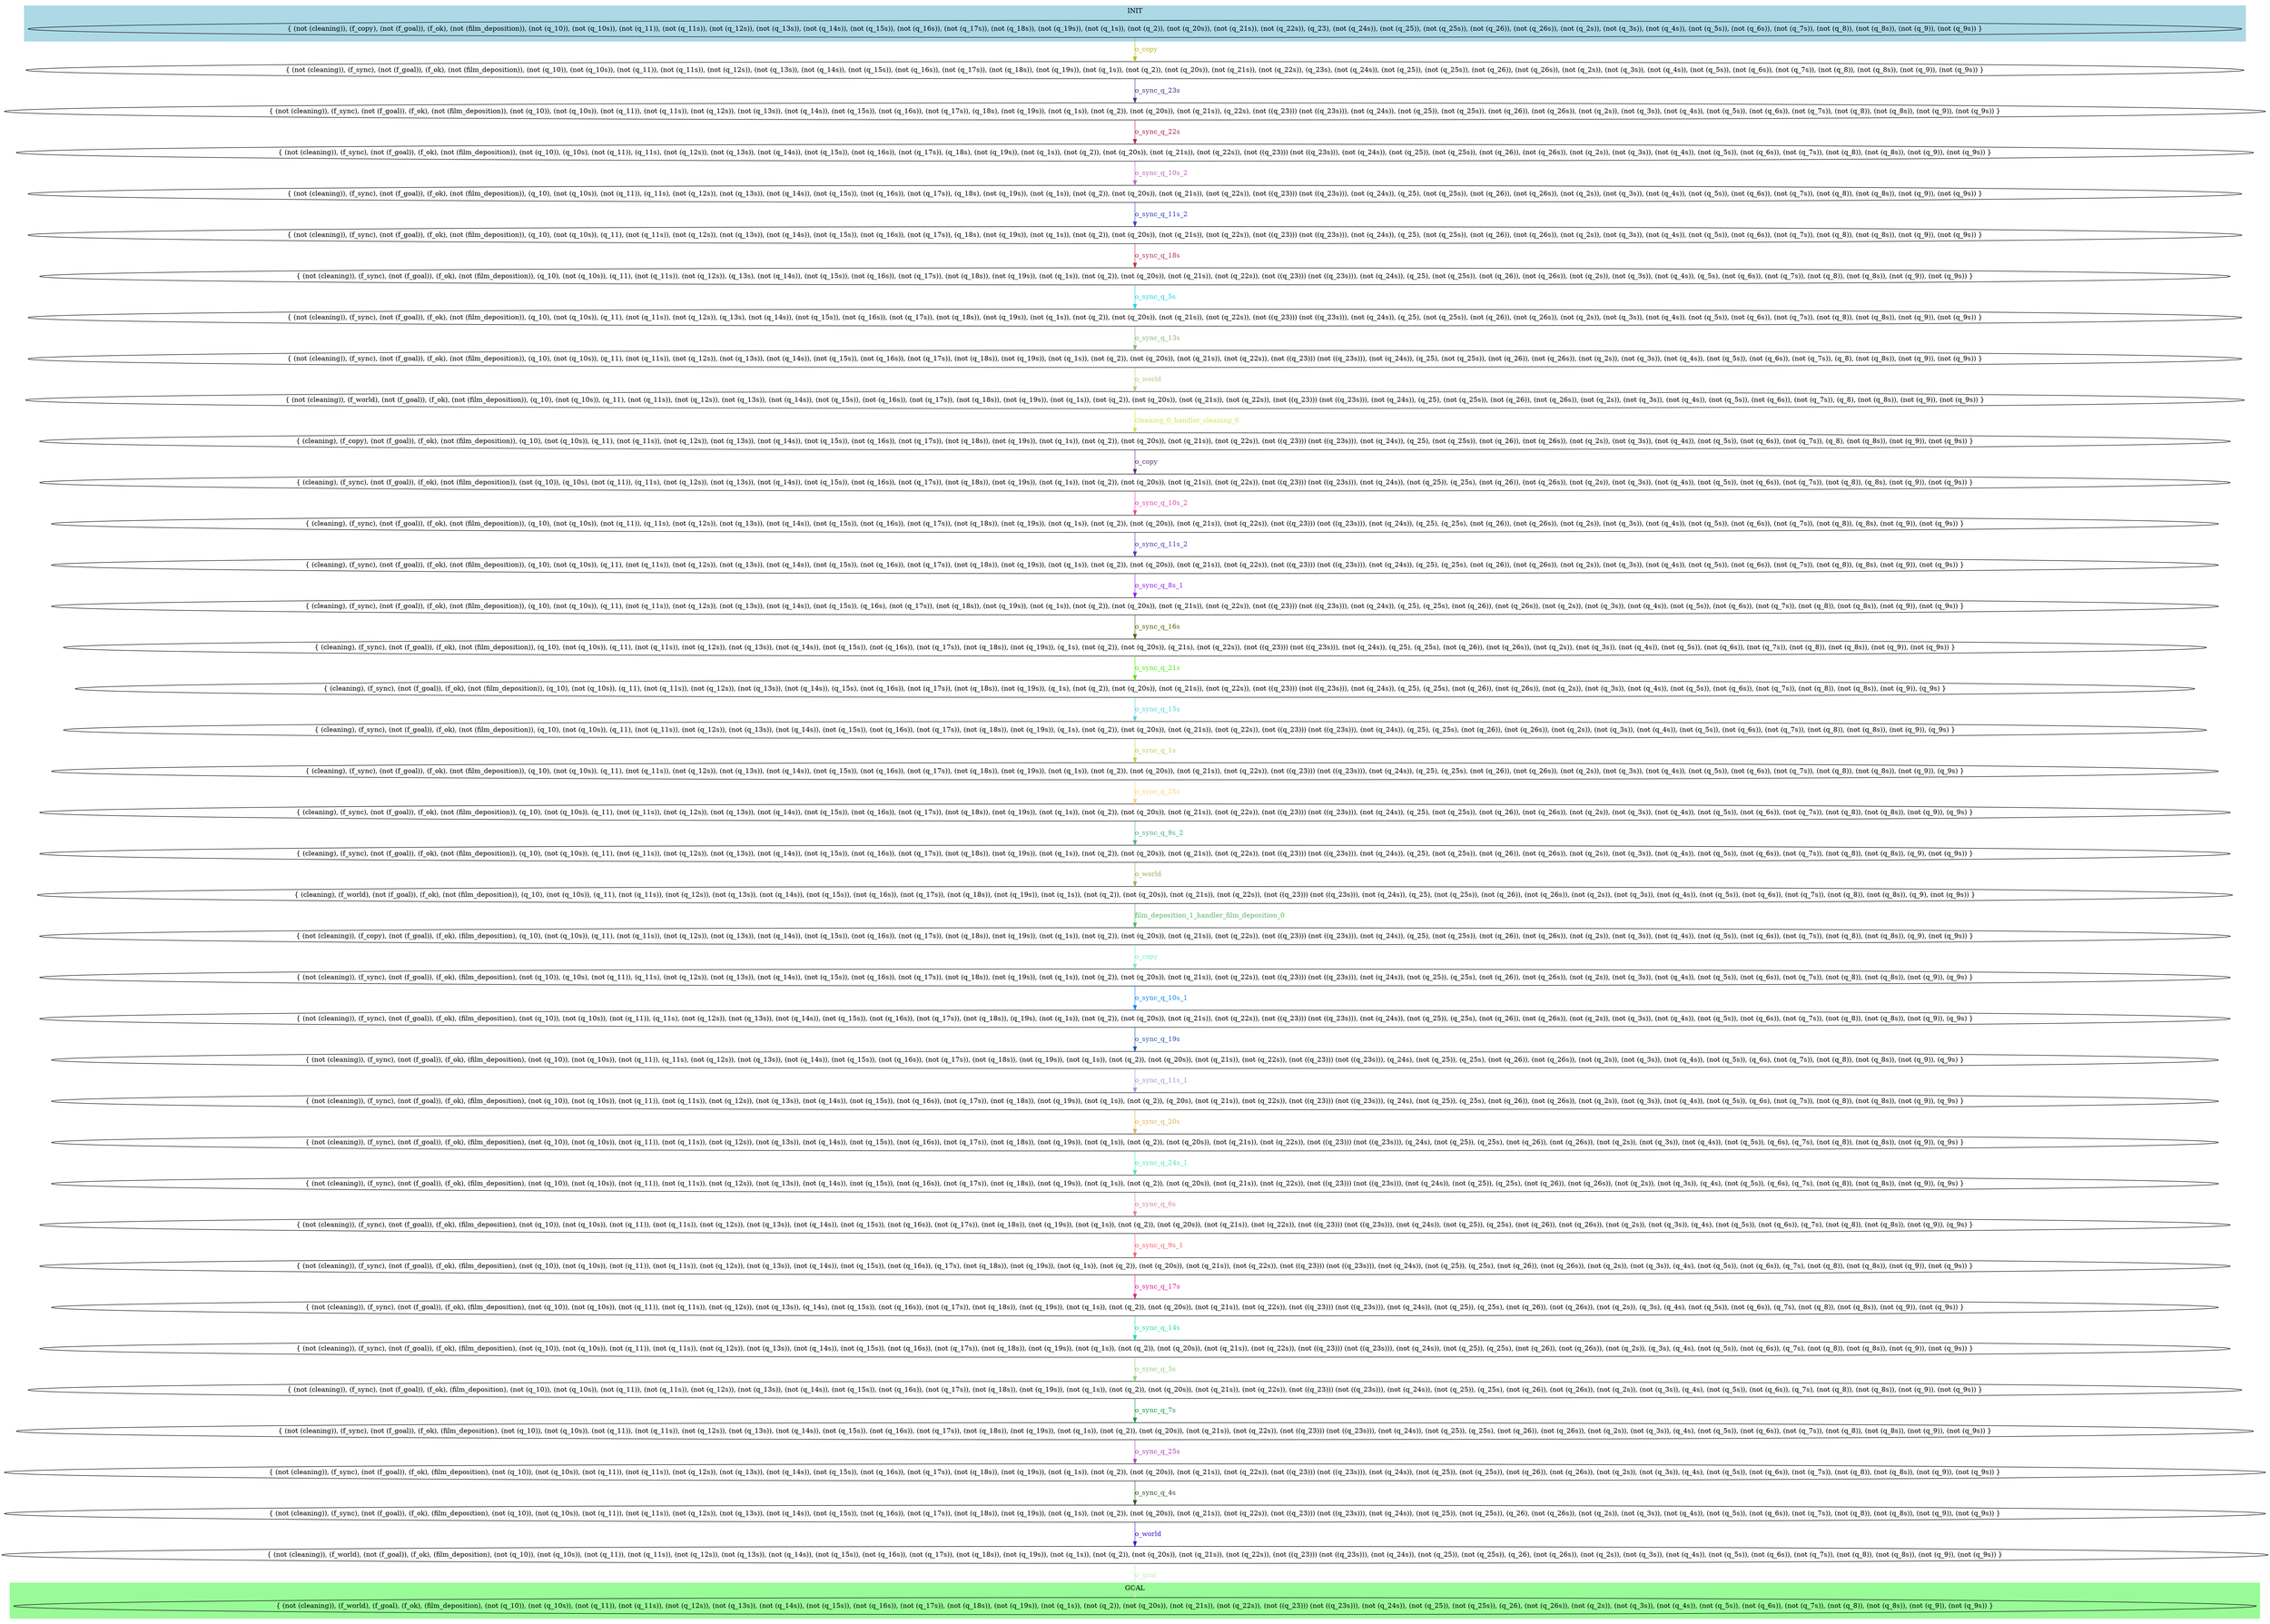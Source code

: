 digraph G {
0 [label="{ (not (cleaning)), (f_copy), (not (f_goal)), (f_ok), (not (film_deposition)), (not (q_10)), (not (q_10s)), (not (q_11)), (not (q_11s)), (not (q_12s)), (not (q_13s)), (not (q_14s)), (not (q_15s)), (not (q_16s)), (not (q_17s)), (not (q_18s)), (not (q_19s)), (not (q_1s)), (not (q_2)), (not (q_20s)), (not (q_21s)), (not (q_22s)), (q_23), (not (q_24s)), (not (q_25)), (not (q_25s)), (not (q_26)), (not (q_26s)), (not (q_2s)), (not (q_3s)), (not (q_4s)), (not (q_5s)), (not (q_6s)), (not (q_7s)), (not (q_8)), (not (q_8s)), (not (q_9)), (not (q_9s)) }"];
1 [label="{ (not (cleaning)), (f_sync), (not (f_goal)), (f_ok), (not (film_deposition)), (not (q_10)), (not (q_10s)), (not (q_11)), (not (q_11s)), (not (q_12s)), (not (q_13s)), (not (q_14s)), (not (q_15s)), (not (q_16s)), (not (q_17s)), (not (q_18s)), (not (q_19s)), (not (q_1s)), (not (q_2)), (not (q_20s)), (not (q_21s)), (not (q_22s)), (q_23s), (not (q_24s)), (not (q_25)), (not (q_25s)), (not (q_26)), (not (q_26s)), (not (q_2s)), (not (q_3s)), (not (q_4s)), (not (q_5s)), (not (q_6s)), (not (q_7s)), (not (q_8)), (not (q_8s)), (not (q_9)), (not (q_9s)) }"];
2 [label="{ (not (cleaning)), (f_sync), (not (f_goal)), (f_ok), (not (film_deposition)), (not (q_10)), (not (q_10s)), (not (q_11)), (not (q_11s)), (not (q_12s)), (not (q_13s)), (not (q_14s)), (not (q_15s)), (not (q_16s)), (not (q_17s)), (q_18s), (not (q_19s)), (not (q_1s)), (not (q_2)), (not (q_20s)), (not (q_21s)), (q_22s), (not ((q_23))) (not ((q_23s))), (not (q_24s)), (not (q_25)), (not (q_25s)), (not (q_26)), (not (q_26s)), (not (q_2s)), (not (q_3s)), (not (q_4s)), (not (q_5s)), (not (q_6s)), (not (q_7s)), (not (q_8)), (not (q_8s)), (not (q_9)), (not (q_9s)) }"];
3 [label="{ (not (cleaning)), (f_sync), (not (f_goal)), (f_ok), (not (film_deposition)), (not (q_10)), (q_10s), (not (q_11)), (q_11s), (not (q_12s)), (not (q_13s)), (not (q_14s)), (not (q_15s)), (not (q_16s)), (not (q_17s)), (q_18s), (not (q_19s)), (not (q_1s)), (not (q_2)), (not (q_20s)), (not (q_21s)), (not (q_22s)), (not ((q_23))) (not ((q_23s))), (not (q_24s)), (not (q_25)), (not (q_25s)), (not (q_26)), (not (q_26s)), (not (q_2s)), (not (q_3s)), (not (q_4s)), (not (q_5s)), (not (q_6s)), (not (q_7s)), (not (q_8)), (not (q_8s)), (not (q_9)), (not (q_9s)) }"];
4 [label="{ (not (cleaning)), (f_sync), (not (f_goal)), (f_ok), (not (film_deposition)), (q_10), (not (q_10s)), (not (q_11)), (q_11s), (not (q_12s)), (not (q_13s)), (not (q_14s)), (not (q_15s)), (not (q_16s)), (not (q_17s)), (q_18s), (not (q_19s)), (not (q_1s)), (not (q_2)), (not (q_20s)), (not (q_21s)), (not (q_22s)), (not ((q_23))) (not ((q_23s))), (not (q_24s)), (q_25), (not (q_25s)), (not (q_26)), (not (q_26s)), (not (q_2s)), (not (q_3s)), (not (q_4s)), (not (q_5s)), (not (q_6s)), (not (q_7s)), (not (q_8)), (not (q_8s)), (not (q_9)), (not (q_9s)) }"];
5 [label="{ (not (cleaning)), (f_sync), (not (f_goal)), (f_ok), (not (film_deposition)), (q_10), (not (q_10s)), (q_11), (not (q_11s)), (not (q_12s)), (not (q_13s)), (not (q_14s)), (not (q_15s)), (not (q_16s)), (not (q_17s)), (q_18s), (not (q_19s)), (not (q_1s)), (not (q_2)), (not (q_20s)), (not (q_21s)), (not (q_22s)), (not ((q_23))) (not ((q_23s))), (not (q_24s)), (q_25), (not (q_25s)), (not (q_26)), (not (q_26s)), (not (q_2s)), (not (q_3s)), (not (q_4s)), (not (q_5s)), (not (q_6s)), (not (q_7s)), (not (q_8)), (not (q_8s)), (not (q_9)), (not (q_9s)) }"];
6 [label="{ (not (cleaning)), (f_sync), (not (f_goal)), (f_ok), (not (film_deposition)), (q_10), (not (q_10s)), (q_11), (not (q_11s)), (not (q_12s)), (q_13s), (not (q_14s)), (not (q_15s)), (not (q_16s)), (not (q_17s)), (not (q_18s)), (not (q_19s)), (not (q_1s)), (not (q_2)), (not (q_20s)), (not (q_21s)), (not (q_22s)), (not ((q_23))) (not ((q_23s))), (not (q_24s)), (q_25), (not (q_25s)), (not (q_26)), (not (q_26s)), (not (q_2s)), (not (q_3s)), (not (q_4s)), (q_5s), (not (q_6s)), (not (q_7s)), (not (q_8)), (not (q_8s)), (not (q_9)), (not (q_9s)) }"];
7 [label="{ (not (cleaning)), (f_sync), (not (f_goal)), (f_ok), (not (film_deposition)), (q_10), (not (q_10s)), (q_11), (not (q_11s)), (not (q_12s)), (q_13s), (not (q_14s)), (not (q_15s)), (not (q_16s)), (not (q_17s)), (not (q_18s)), (not (q_19s)), (not (q_1s)), (not (q_2)), (not (q_20s)), (not (q_21s)), (not (q_22s)), (not ((q_23))) (not ((q_23s))), (not (q_24s)), (q_25), (not (q_25s)), (not (q_26)), (not (q_26s)), (not (q_2s)), (not (q_3s)), (not (q_4s)), (not (q_5s)), (not (q_6s)), (not (q_7s)), (not (q_8)), (not (q_8s)), (not (q_9)), (not (q_9s)) }"];
8 [label="{ (not (cleaning)), (f_sync), (not (f_goal)), (f_ok), (not (film_deposition)), (q_10), (not (q_10s)), (q_11), (not (q_11s)), (not (q_12s)), (not (q_13s)), (not (q_14s)), (not (q_15s)), (not (q_16s)), (not (q_17s)), (not (q_18s)), (not (q_19s)), (not (q_1s)), (not (q_2)), (not (q_20s)), (not (q_21s)), (not (q_22s)), (not ((q_23))) (not ((q_23s))), (not (q_24s)), (q_25), (not (q_25s)), (not (q_26)), (not (q_26s)), (not (q_2s)), (not (q_3s)), (not (q_4s)), (not (q_5s)), (not (q_6s)), (not (q_7s)), (q_8), (not (q_8s)), (not (q_9)), (not (q_9s)) }"];
9 [label="{ (not (cleaning)), (f_world), (not (f_goal)), (f_ok), (not (film_deposition)), (q_10), (not (q_10s)), (q_11), (not (q_11s)), (not (q_12s)), (not (q_13s)), (not (q_14s)), (not (q_15s)), (not (q_16s)), (not (q_17s)), (not (q_18s)), (not (q_19s)), (not (q_1s)), (not (q_2)), (not (q_20s)), (not (q_21s)), (not (q_22s)), (not ((q_23))) (not ((q_23s))), (not (q_24s)), (q_25), (not (q_25s)), (not (q_26)), (not (q_26s)), (not (q_2s)), (not (q_3s)), (not (q_4s)), (not (q_5s)), (not (q_6s)), (not (q_7s)), (q_8), (not (q_8s)), (not (q_9)), (not (q_9s)) }"];
10 [label="{ (cleaning), (f_copy), (not (f_goal)), (f_ok), (not (film_deposition)), (q_10), (not (q_10s)), (q_11), (not (q_11s)), (not (q_12s)), (not (q_13s)), (not (q_14s)), (not (q_15s)), (not (q_16s)), (not (q_17s)), (not (q_18s)), (not (q_19s)), (not (q_1s)), (not (q_2)), (not (q_20s)), (not (q_21s)), (not (q_22s)), (not ((q_23))) (not ((q_23s))), (not (q_24s)), (q_25), (not (q_25s)), (not (q_26)), (not (q_26s)), (not (q_2s)), (not (q_3s)), (not (q_4s)), (not (q_5s)), (not (q_6s)), (not (q_7s)), (q_8), (not (q_8s)), (not (q_9)), (not (q_9s)) }"];
11 [label="{ (cleaning), (f_sync), (not (f_goal)), (f_ok), (not (film_deposition)), (not (q_10)), (q_10s), (not (q_11)), (q_11s), (not (q_12s)), (not (q_13s)), (not (q_14s)), (not (q_15s)), (not (q_16s)), (not (q_17s)), (not (q_18s)), (not (q_19s)), (not (q_1s)), (not (q_2)), (not (q_20s)), (not (q_21s)), (not (q_22s)), (not ((q_23))) (not ((q_23s))), (not (q_24s)), (not (q_25)), (q_25s), (not (q_26)), (not (q_26s)), (not (q_2s)), (not (q_3s)), (not (q_4s)), (not (q_5s)), (not (q_6s)), (not (q_7s)), (not (q_8)), (q_8s), (not (q_9)), (not (q_9s)) }"];
12 [label="{ (cleaning), (f_sync), (not (f_goal)), (f_ok), (not (film_deposition)), (q_10), (not (q_10s)), (not (q_11)), (q_11s), (not (q_12s)), (not (q_13s)), (not (q_14s)), (not (q_15s)), (not (q_16s)), (not (q_17s)), (not (q_18s)), (not (q_19s)), (not (q_1s)), (not (q_2)), (not (q_20s)), (not (q_21s)), (not (q_22s)), (not ((q_23))) (not ((q_23s))), (not (q_24s)), (q_25), (q_25s), (not (q_26)), (not (q_26s)), (not (q_2s)), (not (q_3s)), (not (q_4s)), (not (q_5s)), (not (q_6s)), (not (q_7s)), (not (q_8)), (q_8s), (not (q_9)), (not (q_9s)) }"];
13 [label="{ (cleaning), (f_sync), (not (f_goal)), (f_ok), (not (film_deposition)), (q_10), (not (q_10s)), (q_11), (not (q_11s)), (not (q_12s)), (not (q_13s)), (not (q_14s)), (not (q_15s)), (not (q_16s)), (not (q_17s)), (not (q_18s)), (not (q_19s)), (not (q_1s)), (not (q_2)), (not (q_20s)), (not (q_21s)), (not (q_22s)), (not ((q_23))) (not ((q_23s))), (not (q_24s)), (q_25), (q_25s), (not (q_26)), (not (q_26s)), (not (q_2s)), (not (q_3s)), (not (q_4s)), (not (q_5s)), (not (q_6s)), (not (q_7s)), (not (q_8)), (q_8s), (not (q_9)), (not (q_9s)) }"];
14 [label="{ (cleaning), (f_sync), (not (f_goal)), (f_ok), (not (film_deposition)), (q_10), (not (q_10s)), (q_11), (not (q_11s)), (not (q_12s)), (not (q_13s)), (not (q_14s)), (not (q_15s)), (q_16s), (not (q_17s)), (not (q_18s)), (not (q_19s)), (not (q_1s)), (not (q_2)), (not (q_20s)), (not (q_21s)), (not (q_22s)), (not ((q_23))) (not ((q_23s))), (not (q_24s)), (q_25), (q_25s), (not (q_26)), (not (q_26s)), (not (q_2s)), (not (q_3s)), (not (q_4s)), (not (q_5s)), (not (q_6s)), (not (q_7s)), (not (q_8)), (not (q_8s)), (not (q_9)), (not (q_9s)) }"];
15 [label="{ (cleaning), (f_sync), (not (f_goal)), (f_ok), (not (film_deposition)), (q_10), (not (q_10s)), (q_11), (not (q_11s)), (not (q_12s)), (not (q_13s)), (not (q_14s)), (not (q_15s)), (not (q_16s)), (not (q_17s)), (not (q_18s)), (not (q_19s)), (q_1s), (not (q_2)), (not (q_20s)), (q_21s), (not (q_22s)), (not ((q_23))) (not ((q_23s))), (not (q_24s)), (q_25), (q_25s), (not (q_26)), (not (q_26s)), (not (q_2s)), (not (q_3s)), (not (q_4s)), (not (q_5s)), (not (q_6s)), (not (q_7s)), (not (q_8)), (not (q_8s)), (not (q_9)), (not (q_9s)) }"];
16 [label="{ (cleaning), (f_sync), (not (f_goal)), (f_ok), (not (film_deposition)), (q_10), (not (q_10s)), (q_11), (not (q_11s)), (not (q_12s)), (not (q_13s)), (not (q_14s)), (q_15s), (not (q_16s)), (not (q_17s)), (not (q_18s)), (not (q_19s)), (q_1s), (not (q_2)), (not (q_20s)), (not (q_21s)), (not (q_22s)), (not ((q_23))) (not ((q_23s))), (not (q_24s)), (q_25), (q_25s), (not (q_26)), (not (q_26s)), (not (q_2s)), (not (q_3s)), (not (q_4s)), (not (q_5s)), (not (q_6s)), (not (q_7s)), (not (q_8)), (not (q_8s)), (not (q_9)), (q_9s) }"];
17 [label="{ (cleaning), (f_sync), (not (f_goal)), (f_ok), (not (film_deposition)), (q_10), (not (q_10s)), (q_11), (not (q_11s)), (not (q_12s)), (not (q_13s)), (not (q_14s)), (not (q_15s)), (not (q_16s)), (not (q_17s)), (not (q_18s)), (not (q_19s)), (q_1s), (not (q_2)), (not (q_20s)), (not (q_21s)), (not (q_22s)), (not ((q_23))) (not ((q_23s))), (not (q_24s)), (q_25), (q_25s), (not (q_26)), (not (q_26s)), (not (q_2s)), (not (q_3s)), (not (q_4s)), (not (q_5s)), (not (q_6s)), (not (q_7s)), (not (q_8)), (not (q_8s)), (not (q_9)), (q_9s) }"];
18 [label="{ (cleaning), (f_sync), (not (f_goal)), (f_ok), (not (film_deposition)), (q_10), (not (q_10s)), (q_11), (not (q_11s)), (not (q_12s)), (not (q_13s)), (not (q_14s)), (not (q_15s)), (not (q_16s)), (not (q_17s)), (not (q_18s)), (not (q_19s)), (not (q_1s)), (not (q_2)), (not (q_20s)), (not (q_21s)), (not (q_22s)), (not ((q_23))) (not ((q_23s))), (not (q_24s)), (q_25), (q_25s), (not (q_26)), (not (q_26s)), (not (q_2s)), (not (q_3s)), (not (q_4s)), (not (q_5s)), (not (q_6s)), (not (q_7s)), (not (q_8)), (not (q_8s)), (not (q_9)), (q_9s) }"];
19 [label="{ (cleaning), (f_sync), (not (f_goal)), (f_ok), (not (film_deposition)), (q_10), (not (q_10s)), (q_11), (not (q_11s)), (not (q_12s)), (not (q_13s)), (not (q_14s)), (not (q_15s)), (not (q_16s)), (not (q_17s)), (not (q_18s)), (not (q_19s)), (not (q_1s)), (not (q_2)), (not (q_20s)), (not (q_21s)), (not (q_22s)), (not ((q_23))) (not ((q_23s))), (not (q_24s)), (q_25), (not (q_25s)), (not (q_26)), (not (q_26s)), (not (q_2s)), (not (q_3s)), (not (q_4s)), (not (q_5s)), (not (q_6s)), (not (q_7s)), (not (q_8)), (not (q_8s)), (not (q_9)), (q_9s) }"];
20 [label="{ (cleaning), (f_sync), (not (f_goal)), (f_ok), (not (film_deposition)), (q_10), (not (q_10s)), (q_11), (not (q_11s)), (not (q_12s)), (not (q_13s)), (not (q_14s)), (not (q_15s)), (not (q_16s)), (not (q_17s)), (not (q_18s)), (not (q_19s)), (not (q_1s)), (not (q_2)), (not (q_20s)), (not (q_21s)), (not (q_22s)), (not ((q_23))) (not ((q_23s))), (not (q_24s)), (q_25), (not (q_25s)), (not (q_26)), (not (q_26s)), (not (q_2s)), (not (q_3s)), (not (q_4s)), (not (q_5s)), (not (q_6s)), (not (q_7s)), (not (q_8)), (not (q_8s)), (q_9), (not (q_9s)) }"];
21 [label="{ (cleaning), (f_world), (not (f_goal)), (f_ok), (not (film_deposition)), (q_10), (not (q_10s)), (q_11), (not (q_11s)), (not (q_12s)), (not (q_13s)), (not (q_14s)), (not (q_15s)), (not (q_16s)), (not (q_17s)), (not (q_18s)), (not (q_19s)), (not (q_1s)), (not (q_2)), (not (q_20s)), (not (q_21s)), (not (q_22s)), (not ((q_23))) (not ((q_23s))), (not (q_24s)), (q_25), (not (q_25s)), (not (q_26)), (not (q_26s)), (not (q_2s)), (not (q_3s)), (not (q_4s)), (not (q_5s)), (not (q_6s)), (not (q_7s)), (not (q_8)), (not (q_8s)), (q_9), (not (q_9s)) }"];
22 [label="{ (not (cleaning)), (f_copy), (not (f_goal)), (f_ok), (film_deposition), (q_10), (not (q_10s)), (q_11), (not (q_11s)), (not (q_12s)), (not (q_13s)), (not (q_14s)), (not (q_15s)), (not (q_16s)), (not (q_17s)), (not (q_18s)), (not (q_19s)), (not (q_1s)), (not (q_2)), (not (q_20s)), (not (q_21s)), (not (q_22s)), (not ((q_23))) (not ((q_23s))), (not (q_24s)), (q_25), (not (q_25s)), (not (q_26)), (not (q_26s)), (not (q_2s)), (not (q_3s)), (not (q_4s)), (not (q_5s)), (not (q_6s)), (not (q_7s)), (not (q_8)), (not (q_8s)), (q_9), (not (q_9s)) }"];
23 [label="{ (not (cleaning)), (f_sync), (not (f_goal)), (f_ok), (film_deposition), (not (q_10)), (q_10s), (not (q_11)), (q_11s), (not (q_12s)), (not (q_13s)), (not (q_14s)), (not (q_15s)), (not (q_16s)), (not (q_17s)), (not (q_18s)), (not (q_19s)), (not (q_1s)), (not (q_2)), (not (q_20s)), (not (q_21s)), (not (q_22s)), (not ((q_23))) (not ((q_23s))), (not (q_24s)), (not (q_25)), (q_25s), (not (q_26)), (not (q_26s)), (not (q_2s)), (not (q_3s)), (not (q_4s)), (not (q_5s)), (not (q_6s)), (not (q_7s)), (not (q_8)), (not (q_8s)), (not (q_9)), (q_9s) }"];
24 [label="{ (not (cleaning)), (f_sync), (not (f_goal)), (f_ok), (film_deposition), (not (q_10)), (not (q_10s)), (not (q_11)), (q_11s), (not (q_12s)), (not (q_13s)), (not (q_14s)), (not (q_15s)), (not (q_16s)), (not (q_17s)), (not (q_18s)), (q_19s), (not (q_1s)), (not (q_2)), (not (q_20s)), (not (q_21s)), (not (q_22s)), (not ((q_23))) (not ((q_23s))), (not (q_24s)), (not (q_25)), (q_25s), (not (q_26)), (not (q_26s)), (not (q_2s)), (not (q_3s)), (not (q_4s)), (not (q_5s)), (not (q_6s)), (not (q_7s)), (not (q_8)), (not (q_8s)), (not (q_9)), (q_9s) }"];
25 [label="{ (not (cleaning)), (f_sync), (not (f_goal)), (f_ok), (film_deposition), (not (q_10)), (not (q_10s)), (not (q_11)), (q_11s), (not (q_12s)), (not (q_13s)), (not (q_14s)), (not (q_15s)), (not (q_16s)), (not (q_17s)), (not (q_18s)), (not (q_19s)), (not (q_1s)), (not (q_2)), (not (q_20s)), (not (q_21s)), (not (q_22s)), (not ((q_23))) (not ((q_23s))), (q_24s), (not (q_25)), (q_25s), (not (q_26)), (not (q_26s)), (not (q_2s)), (not (q_3s)), (not (q_4s)), (not (q_5s)), (q_6s), (not (q_7s)), (not (q_8)), (not (q_8s)), (not (q_9)), (q_9s) }"];
26 [label="{ (not (cleaning)), (f_sync), (not (f_goal)), (f_ok), (film_deposition), (not (q_10)), (not (q_10s)), (not (q_11)), (not (q_11s)), (not (q_12s)), (not (q_13s)), (not (q_14s)), (not (q_15s)), (not (q_16s)), (not (q_17s)), (not (q_18s)), (not (q_19s)), (not (q_1s)), (not (q_2)), (q_20s), (not (q_21s)), (not (q_22s)), (not ((q_23))) (not ((q_23s))), (q_24s), (not (q_25)), (q_25s), (not (q_26)), (not (q_26s)), (not (q_2s)), (not (q_3s)), (not (q_4s)), (not (q_5s)), (q_6s), (not (q_7s)), (not (q_8)), (not (q_8s)), (not (q_9)), (q_9s) }"];
27 [label="{ (not (cleaning)), (f_sync), (not (f_goal)), (f_ok), (film_deposition), (not (q_10)), (not (q_10s)), (not (q_11)), (not (q_11s)), (not (q_12s)), (not (q_13s)), (not (q_14s)), (not (q_15s)), (not (q_16s)), (not (q_17s)), (not (q_18s)), (not (q_19s)), (not (q_1s)), (not (q_2)), (not (q_20s)), (not (q_21s)), (not (q_22s)), (not ((q_23))) (not ((q_23s))), (q_24s), (not (q_25)), (q_25s), (not (q_26)), (not (q_26s)), (not (q_2s)), (not (q_3s)), (not (q_4s)), (not (q_5s)), (q_6s), (q_7s), (not (q_8)), (not (q_8s)), (not (q_9)), (q_9s) }"];
28 [label="{ (not (cleaning)), (f_sync), (not (f_goal)), (f_ok), (film_deposition), (not (q_10)), (not (q_10s)), (not (q_11)), (not (q_11s)), (not (q_12s)), (not (q_13s)), (not (q_14s)), (not (q_15s)), (not (q_16s)), (not (q_17s)), (not (q_18s)), (not (q_19s)), (not (q_1s)), (not (q_2)), (not (q_20s)), (not (q_21s)), (not (q_22s)), (not ((q_23))) (not ((q_23s))), (not (q_24s)), (not (q_25)), (q_25s), (not (q_26)), (not (q_26s)), (not (q_2s)), (not (q_3s)), (q_4s), (not (q_5s)), (q_6s), (q_7s), (not (q_8)), (not (q_8s)), (not (q_9)), (q_9s) }"];
29 [label="{ (not (cleaning)), (f_sync), (not (f_goal)), (f_ok), (film_deposition), (not (q_10)), (not (q_10s)), (not (q_11)), (not (q_11s)), (not (q_12s)), (not (q_13s)), (not (q_14s)), (not (q_15s)), (not (q_16s)), (not (q_17s)), (not (q_18s)), (not (q_19s)), (not (q_1s)), (not (q_2)), (not (q_20s)), (not (q_21s)), (not (q_22s)), (not ((q_23))) (not ((q_23s))), (not (q_24s)), (not (q_25)), (q_25s), (not (q_26)), (not (q_26s)), (not (q_2s)), (not (q_3s)), (q_4s), (not (q_5s)), (not (q_6s)), (q_7s), (not (q_8)), (not (q_8s)), (not (q_9)), (q_9s) }"];
30 [label="{ (not (cleaning)), (f_sync), (not (f_goal)), (f_ok), (film_deposition), (not (q_10)), (not (q_10s)), (not (q_11)), (not (q_11s)), (not (q_12s)), (not (q_13s)), (not (q_14s)), (not (q_15s)), (not (q_16s)), (q_17s), (not (q_18s)), (not (q_19s)), (not (q_1s)), (not (q_2)), (not (q_20s)), (not (q_21s)), (not (q_22s)), (not ((q_23))) (not ((q_23s))), (not (q_24s)), (not (q_25)), (q_25s), (not (q_26)), (not (q_26s)), (not (q_2s)), (not (q_3s)), (q_4s), (not (q_5s)), (not (q_6s)), (q_7s), (not (q_8)), (not (q_8s)), (not (q_9)), (not (q_9s)) }"];
31 [label="{ (not (cleaning)), (f_sync), (not (f_goal)), (f_ok), (film_deposition), (not (q_10)), (not (q_10s)), (not (q_11)), (not (q_11s)), (not (q_12s)), (not (q_13s)), (q_14s), (not (q_15s)), (not (q_16s)), (not (q_17s)), (not (q_18s)), (not (q_19s)), (not (q_1s)), (not (q_2)), (not (q_20s)), (not (q_21s)), (not (q_22s)), (not ((q_23))) (not ((q_23s))), (not (q_24s)), (not (q_25)), (q_25s), (not (q_26)), (not (q_26s)), (not (q_2s)), (q_3s), (q_4s), (not (q_5s)), (not (q_6s)), (q_7s), (not (q_8)), (not (q_8s)), (not (q_9)), (not (q_9s)) }"];
32 [label="{ (not (cleaning)), (f_sync), (not (f_goal)), (f_ok), (film_deposition), (not (q_10)), (not (q_10s)), (not (q_11)), (not (q_11s)), (not (q_12s)), (not (q_13s)), (not (q_14s)), (not (q_15s)), (not (q_16s)), (not (q_17s)), (not (q_18s)), (not (q_19s)), (not (q_1s)), (not (q_2)), (not (q_20s)), (not (q_21s)), (not (q_22s)), (not ((q_23))) (not ((q_23s))), (not (q_24s)), (not (q_25)), (q_25s), (not (q_26)), (not (q_26s)), (not (q_2s)), (q_3s), (q_4s), (not (q_5s)), (not (q_6s)), (q_7s), (not (q_8)), (not (q_8s)), (not (q_9)), (not (q_9s)) }"];
33 [label="{ (not (cleaning)), (f_sync), (not (f_goal)), (f_ok), (film_deposition), (not (q_10)), (not (q_10s)), (not (q_11)), (not (q_11s)), (not (q_12s)), (not (q_13s)), (not (q_14s)), (not (q_15s)), (not (q_16s)), (not (q_17s)), (not (q_18s)), (not (q_19s)), (not (q_1s)), (not (q_2)), (not (q_20s)), (not (q_21s)), (not (q_22s)), (not ((q_23))) (not ((q_23s))), (not (q_24s)), (not (q_25)), (q_25s), (not (q_26)), (not (q_26s)), (not (q_2s)), (not (q_3s)), (q_4s), (not (q_5s)), (not (q_6s)), (q_7s), (not (q_8)), (not (q_8s)), (not (q_9)), (not (q_9s)) }"];
34 [label="{ (not (cleaning)), (f_sync), (not (f_goal)), (f_ok), (film_deposition), (not (q_10)), (not (q_10s)), (not (q_11)), (not (q_11s)), (not (q_12s)), (not (q_13s)), (not (q_14s)), (not (q_15s)), (not (q_16s)), (not (q_17s)), (not (q_18s)), (not (q_19s)), (not (q_1s)), (not (q_2)), (not (q_20s)), (not (q_21s)), (not (q_22s)), (not ((q_23))) (not ((q_23s))), (not (q_24s)), (not (q_25)), (q_25s), (not (q_26)), (not (q_26s)), (not (q_2s)), (not (q_3s)), (q_4s), (not (q_5s)), (not (q_6s)), (not (q_7s)), (not (q_8)), (not (q_8s)), (not (q_9)), (not (q_9s)) }"];
35 [label="{ (not (cleaning)), (f_sync), (not (f_goal)), (f_ok), (film_deposition), (not (q_10)), (not (q_10s)), (not (q_11)), (not (q_11s)), (not (q_12s)), (not (q_13s)), (not (q_14s)), (not (q_15s)), (not (q_16s)), (not (q_17s)), (not (q_18s)), (not (q_19s)), (not (q_1s)), (not (q_2)), (not (q_20s)), (not (q_21s)), (not (q_22s)), (not ((q_23))) (not ((q_23s))), (not (q_24s)), (not (q_25)), (not (q_25s)), (not (q_26)), (not (q_26s)), (not (q_2s)), (not (q_3s)), (q_4s), (not (q_5s)), (not (q_6s)), (not (q_7s)), (not (q_8)), (not (q_8s)), (not (q_9)), (not (q_9s)) }"];
36 [label="{ (not (cleaning)), (f_sync), (not (f_goal)), (f_ok), (film_deposition), (not (q_10)), (not (q_10s)), (not (q_11)), (not (q_11s)), (not (q_12s)), (not (q_13s)), (not (q_14s)), (not (q_15s)), (not (q_16s)), (not (q_17s)), (not (q_18s)), (not (q_19s)), (not (q_1s)), (not (q_2)), (not (q_20s)), (not (q_21s)), (not (q_22s)), (not ((q_23))) (not ((q_23s))), (not (q_24s)), (not (q_25)), (not (q_25s)), (q_26), (not (q_26s)), (not (q_2s)), (not (q_3s)), (not (q_4s)), (not (q_5s)), (not (q_6s)), (not (q_7s)), (not (q_8)), (not (q_8s)), (not (q_9)), (not (q_9s)) }"];
37 [label="{ (not (cleaning)), (f_world), (not (f_goal)), (f_ok), (film_deposition), (not (q_10)), (not (q_10s)), (not (q_11)), (not (q_11s)), (not (q_12s)), (not (q_13s)), (not (q_14s)), (not (q_15s)), (not (q_16s)), (not (q_17s)), (not (q_18s)), (not (q_19s)), (not (q_1s)), (not (q_2)), (not (q_20s)), (not (q_21s)), (not (q_22s)), (not ((q_23))) (not ((q_23s))), (not (q_24s)), (not (q_25)), (not (q_25s)), (q_26), (not (q_26s)), (not (q_2s)), (not (q_3s)), (not (q_4s)), (not (q_5s)), (not (q_6s)), (not (q_7s)), (not (q_8)), (not (q_8s)), (not (q_9)), (not (q_9s)) }"];
38 [label="{ (not (cleaning)), (f_world), (f_goal), (f_ok), (film_deposition), (not (q_10)), (not (q_10s)), (not (q_11)), (not (q_11s)), (not (q_12s)), (not (q_13s)), (not (q_14s)), (not (q_15s)), (not (q_16s)), (not (q_17s)), (not (q_18s)), (not (q_19s)), (not (q_1s)), (not (q_2)), (not (q_20s)), (not (q_21s)), (not (q_22s)), (not ((q_23))) (not ((q_23s))), (not (q_24s)), (not (q_25)), (not (q_25s)), (q_26), (not (q_26s)), (not (q_2s)), (not (q_3s)), (not (q_4s)), (not (q_5s)), (not (q_6s)), (not (q_7s)), (not (q_8)), (not (q_8s)), (not (q_9)), (not (q_9s)) }"];
0 -> 1 [label="o_copy", color="#B6B82F", fontcolor="#B6B82F"];
1 -> 2 [label="o_sync_q_23s", color="#354085", fontcolor="#354085"];
2 -> 3 [label="o_sync_q_22s", color="#AA2C46", fontcolor="#AA2C46"];
3 -> 4 [label="o_sync_q_10s_2", color="#B867C0", fontcolor="#B867C0"];
4 -> 5 [label="o_sync_q_11s_2", color="#3640BE", fontcolor="#3640BE"];
5 -> 6 [label="o_sync_q_18s", color="#BB3848", fontcolor="#BB3848"];
6 -> 7 [label="o_sync_q_5s", color="#22D1EA", fontcolor="#22D1EA"];
7 -> 8 [label="o_sync_q_13s", color="#91B37A", fontcolor="#91B37A"];
8 -> 9 [label="o_world", color="#C2C481", fontcolor="#C2C481"];
9 -> 10 [label="cleaning_0_handler_cleaning_0", color="#C7E852", fontcolor="#C7E852"];
10 -> 11 [label="o_copy", color="#5C3174", fontcolor="#5C3174"];
11 -> 12 [label="o_sync_q_10s_2", color="#E747AE", fontcolor="#E747AE"];
12 -> 13 [label="o_sync_q_11s_2", color="#3F42B1", fontcolor="#3F42B1"];
13 -> 14 [label="o_sync_q_8s_1", color="#9123F4", fontcolor="#9123F4"];
14 -> 15 [label="o_sync_q_16s", color="#5A6310", fontcolor="#5A6310"];
15 -> 16 [label="o_sync_q_21s", color="#52E618", fontcolor="#52E618"];
16 -> 17 [label="o_sync_q_15s", color="#5CCEE1", fontcolor="#5CCEE1"];
17 -> 18 [label="o_sync_q_1s", color="#C1CD50", fontcolor="#C1CD50"];
18 -> 19 [label="o_sync_q_25s", color="#FFD278", fontcolor="#FFD278"];
19 -> 20 [label="o_sync_q_9s_2", color="#52AD93", fontcolor="#52AD93"];
20 -> 21 [label="o_world", color="#A4A961", fontcolor="#A4A961"];
21 -> 22 [label="film_deposition_1_handler_film_deposition_0", color="#54B562", fontcolor="#54B562"];
22 -> 23 [label="o_copy", color="#77EBCA", fontcolor="#77EBCA"];
23 -> 24 [label="o_sync_q_10s_1", color="#1C88F3", fontcolor="#1C88F3"];
24 -> 25 [label="o_sync_q_19s", color="#2C57AE", fontcolor="#2C57AE"];
25 -> 26 [label="o_sync_q_11s_1", color="#999CD2", fontcolor="#999CD2"];
26 -> 27 [label="o_sync_q_20s", color="#DFB15C", fontcolor="#DFB15C"];
27 -> 28 [label="o_sync_q_24s_1", color="#50E5BD", fontcolor="#50E5BD"];
28 -> 29 [label="o_sync_q_6s", color="#D687A5", fontcolor="#D687A5"];
29 -> 30 [label="o_sync_q_9s_1", color="#FC6376", fontcolor="#FC6376"];
30 -> 31 [label="o_sync_q_17s", color="#DC219E", fontcolor="#DC219E"];
31 -> 32 [label="o_sync_q_14s", color="#2DD7B4", fontcolor="#2DD7B4"];
32 -> 33 [label="o_sync_q_3s", color="#98CD85", fontcolor="#98CD85"];
33 -> 34 [label="o_sync_q_7s", color="#169846", fontcolor="#169846"];
34 -> 35 [label="o_sync_q_25s", color="#B045BB", fontcolor="#B045BB"];
35 -> 36 [label="o_sync_q_4s", color="#325127", fontcolor="#325127"];
36 -> 37 [label="o_world", color="#4613BE", fontcolor="#4613BE"];
37 -> 38 [label="o_goal", color="#BDEFAA", fontcolor="#BDEFAA"];
subgraph cluster_goal_38 {
style=filled;
color=palegreen;
38;
label="GOAL";
}
subgraph cluster_init {
style=filled;
color=lightblue;
0;
label="INIT";
}
}
